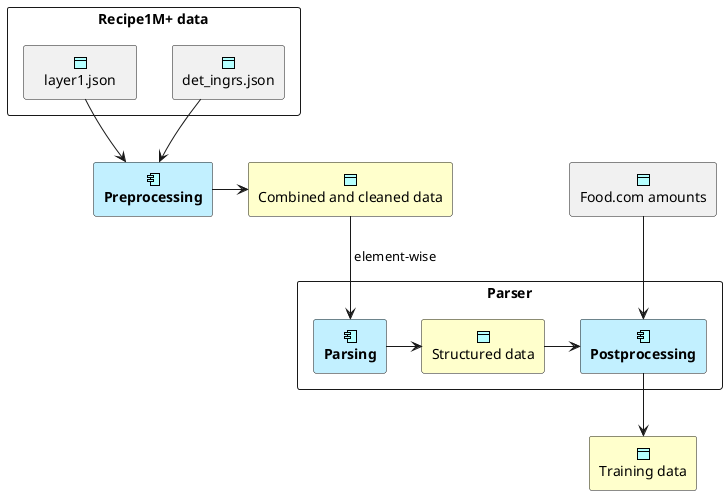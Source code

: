 @startuml parsing

' Diagram style
skinparam DefaultTextAlignment center

sprite $Object jar:archimate/application-data-object
sprite $Component jar:archimate/application-component
sprite $Web jar:archimate/technology-artifact

' Components

rectangle "Recipe1M+ data" {
    rectangle "det_ingrs.json"  as ingrs <<$Object>>
    rectangle "   layer1.json   "  as layer1 <<$Object>>
}

rectangle "**Preprocessing**" as pre <<$Component>>#APPLICATION
rectangle "Food.com amounts" as amounts <<$Object>>
rectangle "Combined and cleaned data" as comb <<$Object>>#BUSINESS

rectangle "Parser" {

    rectangle "**Parsing**" as quantulum <<$Component>>#APPLICATION
    rectangle "Structured data" as struct <<$Object>>#BUSINESS
    rectangle "**Postprocessing**" as post <<$Component>>#APPLICATION
}

rectangle "Training data" as data <<$Object>>#BUSINESS

' Connections
layer1 -right-> pre
ingrs -right-> pre

pre -right-> comb
comb -down-> quantulum : " element-wise"
quantulum -right-> struct
struct -right-> post
amounts -down-> post

post --> data

' Structure
layer1 -[hidden]right-> ingrs
layer1 -[hidden]down-> pre
ingrs -[hidden]down-> pre

@enduml